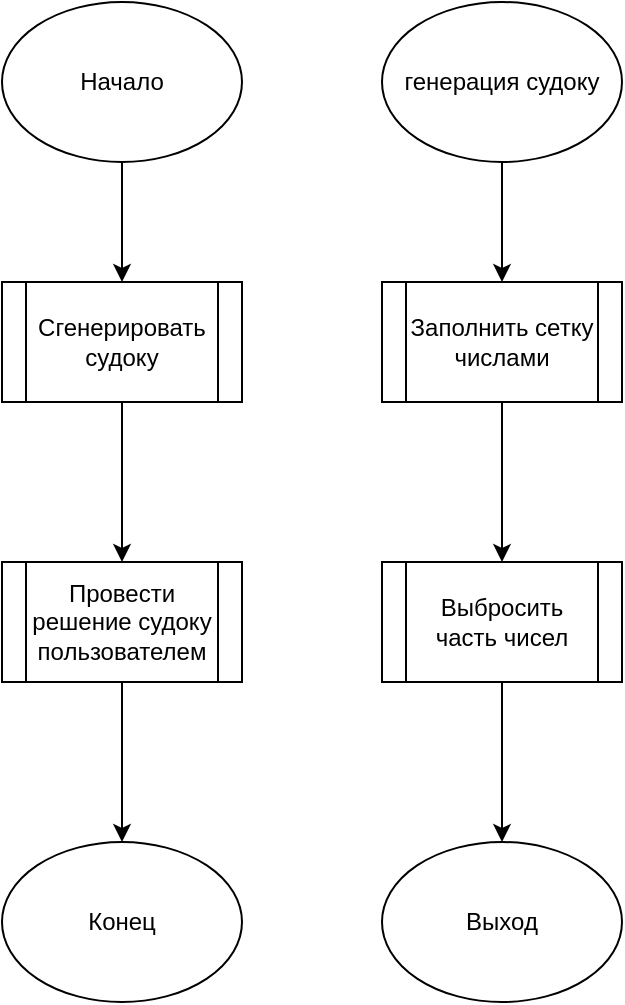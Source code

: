 <mxfile version="26.2.12">
  <diagram name="Страница — 1" id="yCYbH7EpAb5s-7bjwjg7">
    <mxGraphModel dx="1500" dy="1000" grid="1" gridSize="10" guides="1" tooltips="1" connect="1" arrows="1" fold="1" page="1" pageScale="1" pageWidth="827" pageHeight="1169" math="0" shadow="0">
      <root>
        <mxCell id="0" />
        <mxCell id="1" parent="0" />
        <mxCell id="LIe4gN6LJp_e8RZes2z6-5" style="edgeStyle=orthogonalEdgeStyle;rounded=0;orthogonalLoop=1;jettySize=auto;html=1;exitX=0.5;exitY=1;exitDx=0;exitDy=0;entryX=0.5;entryY=0;entryDx=0;entryDy=0;" edge="1" parent="1" source="LIe4gN6LJp_e8RZes2z6-1" target="LIe4gN6LJp_e8RZes2z6-4">
          <mxGeometry relative="1" as="geometry" />
        </mxCell>
        <mxCell id="LIe4gN6LJp_e8RZes2z6-1" value="Начало" style="ellipse;whiteSpace=wrap;html=1;" vertex="1" parent="1">
          <mxGeometry x="40" y="20" width="120" height="80" as="geometry" />
        </mxCell>
        <mxCell id="LIe4gN6LJp_e8RZes2z6-2" value="Конец" style="ellipse;whiteSpace=wrap;html=1;" vertex="1" parent="1">
          <mxGeometry x="40" y="440" width="120" height="80" as="geometry" />
        </mxCell>
        <mxCell id="LIe4gN6LJp_e8RZes2z6-8" style="edgeStyle=orthogonalEdgeStyle;rounded=0;orthogonalLoop=1;jettySize=auto;html=1;exitX=0.5;exitY=1;exitDx=0;exitDy=0;entryX=0.5;entryY=0;entryDx=0;entryDy=0;" edge="1" parent="1" source="LIe4gN6LJp_e8RZes2z6-4" target="LIe4gN6LJp_e8RZes2z6-7">
          <mxGeometry relative="1" as="geometry" />
        </mxCell>
        <mxCell id="LIe4gN6LJp_e8RZes2z6-4" value="Сгенерировать судоку" style="shape=process;whiteSpace=wrap;html=1;backgroundOutline=1;" vertex="1" parent="1">
          <mxGeometry x="40" y="160" width="120" height="60" as="geometry" />
        </mxCell>
        <mxCell id="LIe4gN6LJp_e8RZes2z6-9" style="edgeStyle=orthogonalEdgeStyle;rounded=0;orthogonalLoop=1;jettySize=auto;html=1;exitX=0.5;exitY=1;exitDx=0;exitDy=0;entryX=0.5;entryY=0;entryDx=0;entryDy=0;" edge="1" parent="1" source="LIe4gN6LJp_e8RZes2z6-7" target="LIe4gN6LJp_e8RZes2z6-2">
          <mxGeometry relative="1" as="geometry" />
        </mxCell>
        <mxCell id="LIe4gN6LJp_e8RZes2z6-7" value="Провести решение судоку пользователем" style="shape=process;whiteSpace=wrap;html=1;backgroundOutline=1;" vertex="1" parent="1">
          <mxGeometry x="40" y="300" width="120" height="60" as="geometry" />
        </mxCell>
        <mxCell id="LIe4gN6LJp_e8RZes2z6-14" style="edgeStyle=orthogonalEdgeStyle;rounded=0;orthogonalLoop=1;jettySize=auto;html=1;exitX=0.5;exitY=1;exitDx=0;exitDy=0;entryX=0.5;entryY=0;entryDx=0;entryDy=0;" edge="1" parent="1" source="LIe4gN6LJp_e8RZes2z6-10" target="LIe4gN6LJp_e8RZes2z6-12">
          <mxGeometry relative="1" as="geometry" />
        </mxCell>
        <mxCell id="LIe4gN6LJp_e8RZes2z6-10" value="генерация судоку" style="ellipse;whiteSpace=wrap;html=1;" vertex="1" parent="1">
          <mxGeometry x="230" y="20" width="120" height="80" as="geometry" />
        </mxCell>
        <mxCell id="LIe4gN6LJp_e8RZes2z6-11" value="Выход" style="ellipse;whiteSpace=wrap;html=1;" vertex="1" parent="1">
          <mxGeometry x="230" y="440" width="120" height="80" as="geometry" />
        </mxCell>
        <mxCell id="LIe4gN6LJp_e8RZes2z6-15" style="edgeStyle=orthogonalEdgeStyle;rounded=0;orthogonalLoop=1;jettySize=auto;html=1;exitX=0.5;exitY=1;exitDx=0;exitDy=0;entryX=0.5;entryY=0;entryDx=0;entryDy=0;" edge="1" parent="1" source="LIe4gN6LJp_e8RZes2z6-12" target="LIe4gN6LJp_e8RZes2z6-13">
          <mxGeometry relative="1" as="geometry" />
        </mxCell>
        <mxCell id="LIe4gN6LJp_e8RZes2z6-12" value="Заполнить сетку числами" style="shape=process;whiteSpace=wrap;html=1;backgroundOutline=1;" vertex="1" parent="1">
          <mxGeometry x="230" y="160" width="120" height="60" as="geometry" />
        </mxCell>
        <mxCell id="LIe4gN6LJp_e8RZes2z6-16" style="edgeStyle=orthogonalEdgeStyle;rounded=0;orthogonalLoop=1;jettySize=auto;html=1;exitX=0.5;exitY=1;exitDx=0;exitDy=0;entryX=0.5;entryY=0;entryDx=0;entryDy=0;" edge="1" parent="1" source="LIe4gN6LJp_e8RZes2z6-13" target="LIe4gN6LJp_e8RZes2z6-11">
          <mxGeometry relative="1" as="geometry" />
        </mxCell>
        <mxCell id="LIe4gN6LJp_e8RZes2z6-13" value="Выбросить часть чисел" style="shape=process;whiteSpace=wrap;html=1;backgroundOutline=1;" vertex="1" parent="1">
          <mxGeometry x="230" y="300" width="120" height="60" as="geometry" />
        </mxCell>
      </root>
    </mxGraphModel>
  </diagram>
</mxfile>
